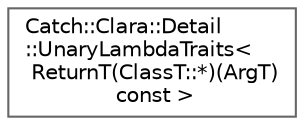 digraph "Graphical Class Hierarchy"
{
 // LATEX_PDF_SIZE
  bgcolor="transparent";
  edge [fontname=Helvetica,fontsize=10,labelfontname=Helvetica,labelfontsize=10];
  node [fontname=Helvetica,fontsize=10,shape=box,height=0.2,width=0.4];
  rankdir="LR";
  Node0 [id="Node000000",label="Catch::Clara::Detail\l::UnaryLambdaTraits\<\l ReturnT(ClassT::*)(ArgT)\l const \>",height=0.2,width=0.4,color="grey40", fillcolor="white", style="filled",URL="$structCatch_1_1Clara_1_1Detail_1_1UnaryLambdaTraits_3_01ReturnT_07ClassT_1_1_5_08_07ArgT_08_01const_01_4.html",tooltip=" "];
}
